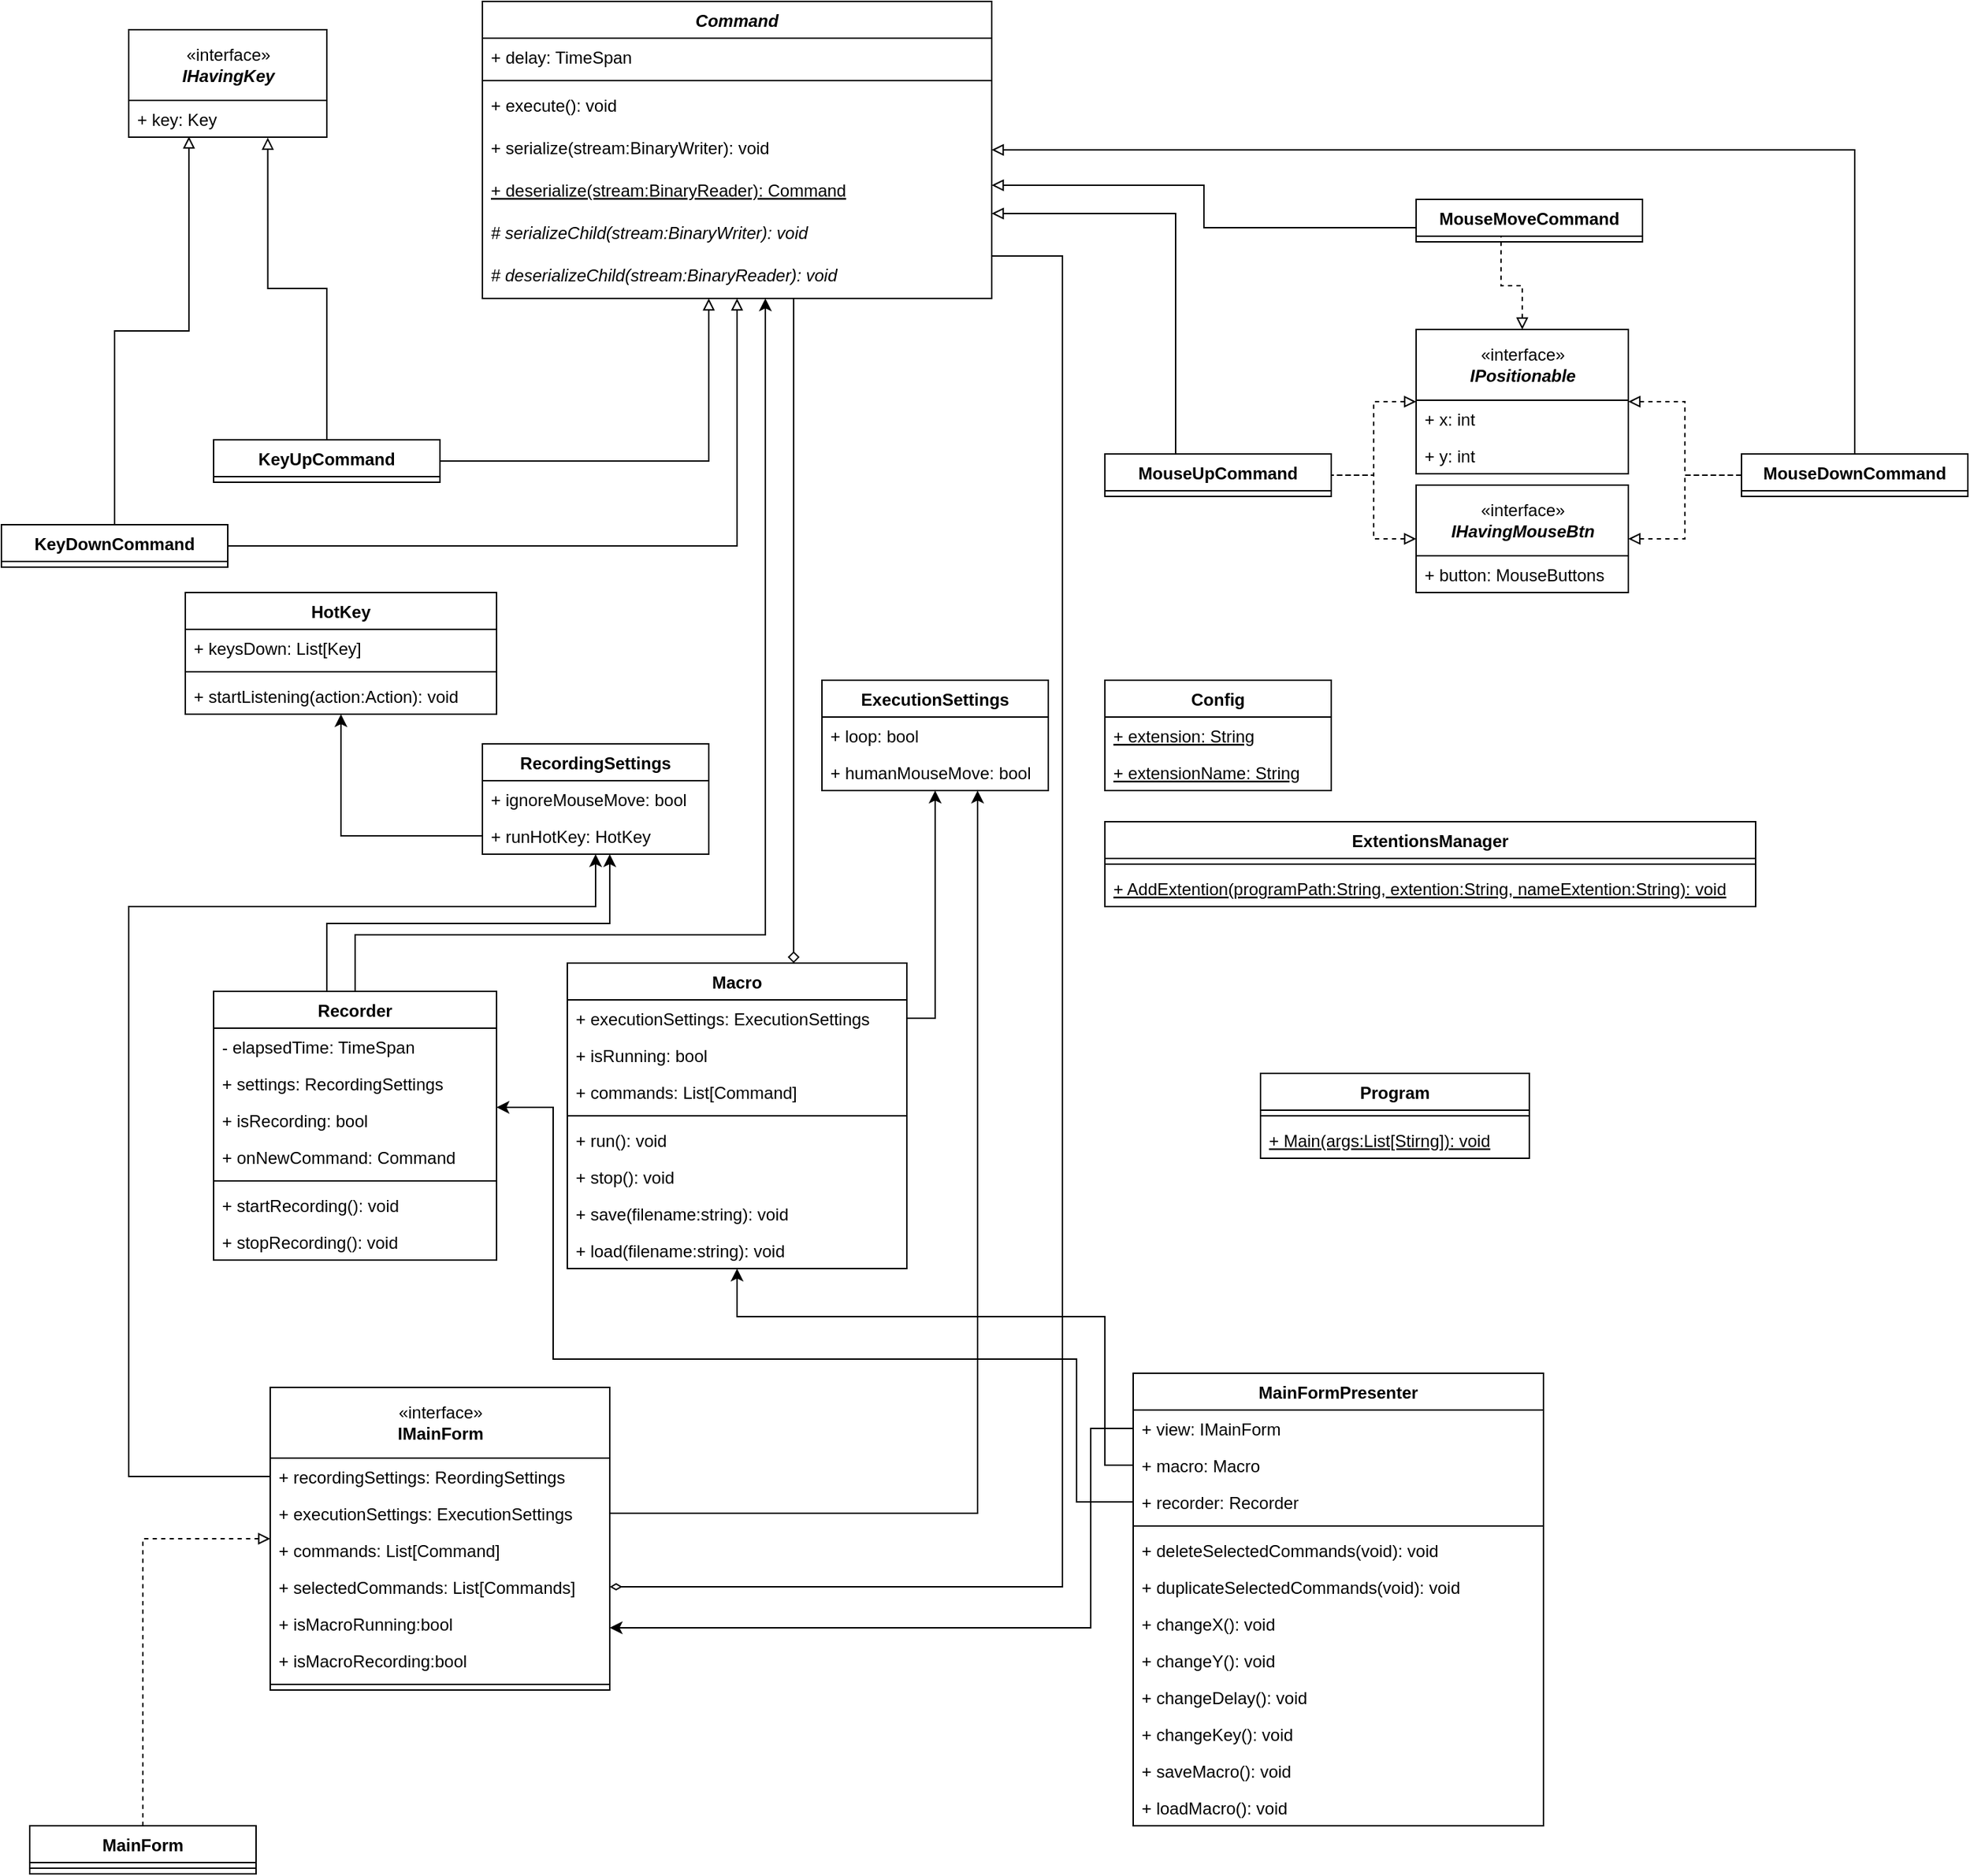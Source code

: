 <mxfile version="14.7.8" type="device"><diagram id="C5RBs43oDa-KdzZeNtuy" name="Page-1"><mxGraphModel dx="1185" dy="662" grid="1" gridSize="10" guides="1" tooltips="1" connect="1" arrows="1" fold="1" page="1" pageScale="1" pageWidth="827" pageHeight="1169" math="0" shadow="0"><root><mxCell id="WIyWlLk6GJQsqaUBKTNV-0"/><mxCell id="WIyWlLk6GJQsqaUBKTNV-1" parent="WIyWlLk6GJQsqaUBKTNV-0"/><mxCell id="6KdbGVqrF4dpMTzRZzRr-2" value="" style="edgeStyle=orthogonalEdgeStyle;rounded=0;orthogonalLoop=1;jettySize=auto;html=1;" parent="WIyWlLk6GJQsqaUBKTNV-1" edge="1"><mxGeometry relative="1" as="geometry"><mxPoint x="415" y="430" as="sourcePoint"/></mxGeometry></mxCell><mxCell id="6KdbGVqrF4dpMTzRZzRr-4" value="" style="edgeStyle=orthogonalEdgeStyle;rounded=0;orthogonalLoop=1;jettySize=auto;html=1;" parent="WIyWlLk6GJQsqaUBKTNV-1" edge="1"><mxGeometry relative="1" as="geometry"><mxPoint x="415" y="560" as="sourcePoint"/></mxGeometry></mxCell><mxCell id="6KdbGVqrF4dpMTzRZzRr-82" style="edgeStyle=orthogonalEdgeStyle;rounded=0;orthogonalLoop=1;jettySize=auto;html=1;startArrow=block;startFill=0;endArrow=none;endFill=0;" parent="WIyWlLk6GJQsqaUBKTNV-1" source="6KdbGVqrF4dpMTzRZzRr-5" target="6KdbGVqrF4dpMTzRZzRr-52" edge="1"><mxGeometry relative="1" as="geometry"/></mxCell><mxCell id="6KdbGVqrF4dpMTzRZzRr-83" style="edgeStyle=orthogonalEdgeStyle;rounded=0;orthogonalLoop=1;jettySize=auto;html=1;startArrow=block;startFill=0;endArrow=none;endFill=0;" parent="WIyWlLk6GJQsqaUBKTNV-1" source="6KdbGVqrF4dpMTzRZzRr-5" target="6KdbGVqrF4dpMTzRZzRr-53" edge="1"><mxGeometry relative="1" as="geometry"><Array as="points"><mxPoint x="870" y="210"/></Array></mxGeometry></mxCell><mxCell id="6KdbGVqrF4dpMTzRZzRr-85" style="edgeStyle=orthogonalEdgeStyle;rounded=0;orthogonalLoop=1;jettySize=auto;html=1;entryX=0.5;entryY=0.667;entryDx=0;entryDy=0;entryPerimeter=0;startArrow=block;startFill=0;endArrow=none;endFill=0;" parent="WIyWlLk6GJQsqaUBKTNV-1" source="6KdbGVqrF4dpMTzRZzRr-5" target="6KdbGVqrF4dpMTzRZzRr-54" edge="1"><mxGeometry relative="1" as="geometry"><Array as="points"><mxPoint x="890" y="190"/><mxPoint x="890" y="220"/></Array></mxGeometry></mxCell><mxCell id="6KdbGVqrF4dpMTzRZzRr-156" style="edgeStyle=orthogonalEdgeStyle;rounded=0;orthogonalLoop=1;jettySize=auto;html=1;startArrow=classic;startFill=1;endArrow=none;endFill=0;" parent="WIyWlLk6GJQsqaUBKTNV-1" source="6KdbGVqrF4dpMTzRZzRr-5" target="6KdbGVqrF4dpMTzRZzRr-93" edge="1"><mxGeometry relative="1" as="geometry"><Array as="points"><mxPoint x="580" y="720"/></Array></mxGeometry></mxCell><mxCell id="6KdbGVqrF4dpMTzRZzRr-5" value="Command" style="swimlane;fontStyle=3;align=center;verticalAlign=top;childLayout=stackLayout;horizontal=1;startSize=26;horizontalStack=0;resizeParent=1;resizeParentMax=0;resizeLast=0;collapsible=1;marginBottom=0;" parent="WIyWlLk6GJQsqaUBKTNV-1" vertex="1"><mxGeometry x="380" y="60" width="360" height="210" as="geometry"><mxRectangle x="414" y="130" width="90" height="26" as="alternateBounds"/></mxGeometry></mxCell><mxCell id="6KdbGVqrF4dpMTzRZzRr-6" value="+ delay: TimeSpan" style="text;strokeColor=none;fillColor=none;align=left;verticalAlign=top;spacingLeft=4;spacingRight=4;overflow=hidden;rotatable=0;points=[[0,0.5],[1,0.5]];portConstraint=eastwest;" parent="6KdbGVqrF4dpMTzRZzRr-5" vertex="1"><mxGeometry y="26" width="360" height="26" as="geometry"/></mxCell><mxCell id="6KdbGVqrF4dpMTzRZzRr-7" value="" style="line;strokeWidth=1;fillColor=none;align=left;verticalAlign=middle;spacingTop=-1;spacingLeft=3;spacingRight=3;rotatable=0;labelPosition=right;points=[];portConstraint=eastwest;" parent="6KdbGVqrF4dpMTzRZzRr-5" vertex="1"><mxGeometry y="52" width="360" height="8" as="geometry"/></mxCell><mxCell id="6KdbGVqrF4dpMTzRZzRr-10" value="+ execute(): void" style="text;align=left;verticalAlign=top;spacingLeft=4;spacingRight=4;overflow=hidden;rotatable=0;points=[[0,0.5],[1,0.5]];portConstraint=eastwest;fontStyle=0;" parent="6KdbGVqrF4dpMTzRZzRr-5" vertex="1"><mxGeometry y="60" width="360" height="30" as="geometry"/></mxCell><mxCell id="6KdbGVqrF4dpMTzRZzRr-11" value="+ serialize(stream:BinaryWriter): void&#10;" style="text;align=left;verticalAlign=top;spacingLeft=4;spacingRight=4;overflow=hidden;rotatable=0;points=[[0,0.5],[1,0.5]];portConstraint=eastwest;fontStyle=0;" parent="6KdbGVqrF4dpMTzRZzRr-5" vertex="1"><mxGeometry y="90" width="360" height="30" as="geometry"/></mxCell><mxCell id="6KdbGVqrF4dpMTzRZzRr-8" value="+ deserialize(stream:BinaryReader): Command" style="text;align=left;verticalAlign=top;spacingLeft=4;spacingRight=4;overflow=hidden;rotatable=0;points=[[0,0.5],[1,0.5]];portConstraint=eastwest;fontStyle=4;" parent="6KdbGVqrF4dpMTzRZzRr-5" vertex="1"><mxGeometry y="120" width="360" height="30" as="geometry"/></mxCell><mxCell id="6KdbGVqrF4dpMTzRZzRr-15" value="# serializeChild(stream:BinaryWriter): void&#10;" style="text;align=left;verticalAlign=top;spacingLeft=4;spacingRight=4;overflow=hidden;rotatable=0;points=[[0,0.5],[1,0.5]];portConstraint=eastwest;fontStyle=2;" parent="6KdbGVqrF4dpMTzRZzRr-5" vertex="1"><mxGeometry y="150" width="360" height="30" as="geometry"/></mxCell><mxCell id="6KdbGVqrF4dpMTzRZzRr-16" value="# deserializeChild(stream:BinaryReader): void&#10;" style="text;align=left;verticalAlign=top;spacingLeft=4;spacingRight=4;overflow=hidden;rotatable=0;points=[[0,0.5],[1,0.5]];portConstraint=eastwest;fontStyle=2;" parent="6KdbGVqrF4dpMTzRZzRr-5" vertex="1"><mxGeometry y="180" width="360" height="30" as="geometry"/></mxCell><mxCell id="6KdbGVqrF4dpMTzRZzRr-77" style="edgeStyle=orthogonalEdgeStyle;rounded=0;orthogonalLoop=1;jettySize=auto;html=1;endArrow=none;endFill=0;startArrow=block;startFill=0;dashed=1;" parent="WIyWlLk6GJQsqaUBKTNV-1" source="6KdbGVqrF4dpMTzRZzRr-25" target="6KdbGVqrF4dpMTzRZzRr-52" edge="1"><mxGeometry relative="1" as="geometry"/></mxCell><mxCell id="6KdbGVqrF4dpMTzRZzRr-78" style="edgeStyle=orthogonalEdgeStyle;rounded=0;orthogonalLoop=1;jettySize=auto;html=1;startArrow=block;startFill=0;endArrow=none;endFill=0;dashed=1;" parent="WIyWlLk6GJQsqaUBKTNV-1" source="6KdbGVqrF4dpMTzRZzRr-25" target="6KdbGVqrF4dpMTzRZzRr-53" edge="1"><mxGeometry relative="1" as="geometry"/></mxCell><mxCell id="6KdbGVqrF4dpMTzRZzRr-79" style="edgeStyle=orthogonalEdgeStyle;rounded=0;orthogonalLoop=1;jettySize=auto;html=1;entryX=0.375;entryY=0.333;entryDx=0;entryDy=0;entryPerimeter=0;startArrow=block;startFill=0;endArrow=none;endFill=0;dashed=1;" parent="WIyWlLk6GJQsqaUBKTNV-1" source="6KdbGVqrF4dpMTzRZzRr-25" target="6KdbGVqrF4dpMTzRZzRr-54" edge="1"><mxGeometry relative="1" as="geometry"/></mxCell><mxCell id="6KdbGVqrF4dpMTzRZzRr-25" value="" style="swimlane;fontStyle=0;childLayout=stackLayout;horizontal=1;startSize=0;fillColor=none;horizontalStack=0;resizeParent=1;resizeParentMax=0;resizeLast=0;collapsible=1;marginBottom=0;strokeColor=#000000;" parent="WIyWlLk6GJQsqaUBKTNV-1" vertex="1"><mxGeometry x="1040" y="292" width="150" height="102" as="geometry"/></mxCell><mxCell id="6KdbGVqrF4dpMTzRZzRr-18" value="«interface»&lt;br&gt;&lt;b&gt;&lt;i&gt;IPositionable&lt;/i&gt;&lt;/b&gt;" style="html=1;strokeColor=#000000;direction=west;" parent="6KdbGVqrF4dpMTzRZzRr-25" vertex="1"><mxGeometry width="150" height="50" as="geometry"/></mxCell><mxCell id="6KdbGVqrF4dpMTzRZzRr-26" value="+ x: int" style="text;strokeColor=none;fillColor=none;align=left;verticalAlign=top;spacingLeft=4;spacingRight=4;overflow=hidden;rotatable=0;points=[[0,0.5],[1,0.5]];portConstraint=eastwest;" parent="6KdbGVqrF4dpMTzRZzRr-25" vertex="1"><mxGeometry y="50" width="150" height="26" as="geometry"/></mxCell><mxCell id="6KdbGVqrF4dpMTzRZzRr-27" value="+ y: int" style="text;strokeColor=none;fillColor=none;align=left;verticalAlign=top;spacingLeft=4;spacingRight=4;overflow=hidden;rotatable=0;points=[[0,0.5],[1,0.5]];portConstraint=eastwest;" parent="6KdbGVqrF4dpMTzRZzRr-25" vertex="1"><mxGeometry y="76" width="150" height="26" as="geometry"/></mxCell><mxCell id="6KdbGVqrF4dpMTzRZzRr-59" style="edgeStyle=orthogonalEdgeStyle;rounded=0;orthogonalLoop=1;jettySize=auto;html=1;entryX=0.304;entryY=0.981;entryDx=0;entryDy=0;entryPerimeter=0;endArrow=block;endFill=0;" parent="WIyWlLk6GJQsqaUBKTNV-1" source="6KdbGVqrF4dpMTzRZzRr-35" target="6KdbGVqrF4dpMTzRZzRr-45" edge="1"><mxGeometry relative="1" as="geometry"/></mxCell><mxCell id="6KdbGVqrF4dpMTzRZzRr-63" style="edgeStyle=orthogonalEdgeStyle;rounded=0;orthogonalLoop=1;jettySize=auto;html=1;endArrow=block;endFill=0;" parent="WIyWlLk6GJQsqaUBKTNV-1" source="6KdbGVqrF4dpMTzRZzRr-35" target="6KdbGVqrF4dpMTzRZzRr-5" edge="1"><mxGeometry relative="1" as="geometry"/></mxCell><mxCell id="6KdbGVqrF4dpMTzRZzRr-35" value="KeyDownCommand" style="swimlane;fontStyle=1;align=center;verticalAlign=top;childLayout=stackLayout;horizontal=1;startSize=26;horizontalStack=0;resizeParent=1;resizeParentMax=0;resizeLast=0;collapsible=1;marginBottom=0;strokeColor=#000000;" parent="WIyWlLk6GJQsqaUBKTNV-1" vertex="1"><mxGeometry x="40" y="430" width="160" height="30" as="geometry"/></mxCell><mxCell id="6KdbGVqrF4dpMTzRZzRr-43" value="" style="swimlane;fontStyle=0;childLayout=stackLayout;horizontal=1;startSize=0;fillColor=none;horizontalStack=0;resizeParent=1;resizeParentMax=0;resizeLast=0;collapsible=1;marginBottom=0;strokeColor=#000000;" parent="WIyWlLk6GJQsqaUBKTNV-1" vertex="1"><mxGeometry x="130" y="80" width="140" height="76" as="geometry"/></mxCell><mxCell id="6KdbGVqrF4dpMTzRZzRr-44" value="«interface»&lt;br&gt;&lt;b&gt;&lt;i&gt;IHavingKey&lt;/i&gt;&lt;/b&gt;" style="html=1;strokeColor=#000000;direction=west;" parent="6KdbGVqrF4dpMTzRZzRr-43" vertex="1"><mxGeometry width="140" height="50" as="geometry"/></mxCell><mxCell id="6KdbGVqrF4dpMTzRZzRr-45" value="+ key: Key" style="text;strokeColor=none;fillColor=none;align=left;verticalAlign=top;spacingLeft=4;spacingRight=4;overflow=hidden;rotatable=0;points=[[0,0.5],[1,0.5]];portConstraint=eastwest;" parent="6KdbGVqrF4dpMTzRZzRr-43" vertex="1"><mxGeometry y="50" width="140" height="26" as="geometry"/></mxCell><mxCell id="6KdbGVqrF4dpMTzRZzRr-80" style="edgeStyle=orthogonalEdgeStyle;rounded=0;orthogonalLoop=1;jettySize=auto;html=1;startArrow=block;startFill=0;endArrow=none;endFill=0;dashed=1;" parent="WIyWlLk6GJQsqaUBKTNV-1" source="6KdbGVqrF4dpMTzRZzRr-47" target="6KdbGVqrF4dpMTzRZzRr-52" edge="1"><mxGeometry relative="1" as="geometry"/></mxCell><mxCell id="6KdbGVqrF4dpMTzRZzRr-81" style="edgeStyle=orthogonalEdgeStyle;rounded=0;orthogonalLoop=1;jettySize=auto;html=1;startArrow=block;startFill=0;endArrow=none;endFill=0;dashed=1;" parent="WIyWlLk6GJQsqaUBKTNV-1" source="6KdbGVqrF4dpMTzRZzRr-47" target="6KdbGVqrF4dpMTzRZzRr-53" edge="1"><mxGeometry relative="1" as="geometry"/></mxCell><mxCell id="6KdbGVqrF4dpMTzRZzRr-47" value="" style="swimlane;fontStyle=0;childLayout=stackLayout;horizontal=1;startSize=0;fillColor=none;horizontalStack=0;resizeParent=1;resizeParentMax=0;resizeLast=0;collapsible=1;marginBottom=0;strokeColor=#000000;" parent="WIyWlLk6GJQsqaUBKTNV-1" vertex="1"><mxGeometry x="1040" y="402" width="150" height="76" as="geometry"/></mxCell><mxCell id="6KdbGVqrF4dpMTzRZzRr-48" value="«interface»&lt;br&gt;&lt;b&gt;&lt;i&gt;IHavingMouseBtn&lt;/i&gt;&lt;/b&gt;" style="html=1;strokeColor=#000000;direction=west;" parent="6KdbGVqrF4dpMTzRZzRr-47" vertex="1"><mxGeometry width="150" height="50" as="geometry"/></mxCell><mxCell id="6KdbGVqrF4dpMTzRZzRr-49" value="+ button: MouseButtons" style="text;strokeColor=none;fillColor=none;align=left;verticalAlign=top;spacingLeft=4;spacingRight=4;overflow=hidden;rotatable=0;points=[[0,0.5],[1,0.5]];portConstraint=eastwest;" parent="6KdbGVqrF4dpMTzRZzRr-47" vertex="1"><mxGeometry y="50" width="150" height="26" as="geometry"/></mxCell><mxCell id="6KdbGVqrF4dpMTzRZzRr-60" style="edgeStyle=orthogonalEdgeStyle;rounded=0;orthogonalLoop=1;jettySize=auto;html=1;entryX=0.702;entryY=1.013;entryDx=0;entryDy=0;entryPerimeter=0;endArrow=block;endFill=0;" parent="WIyWlLk6GJQsqaUBKTNV-1" source="6KdbGVqrF4dpMTzRZzRr-51" target="6KdbGVqrF4dpMTzRZzRr-45" edge="1"><mxGeometry relative="1" as="geometry"/></mxCell><mxCell id="6KdbGVqrF4dpMTzRZzRr-66" style="edgeStyle=orthogonalEdgeStyle;rounded=0;orthogonalLoop=1;jettySize=auto;html=1;endArrow=block;endFill=0;" parent="WIyWlLk6GJQsqaUBKTNV-1" source="6KdbGVqrF4dpMTzRZzRr-51" target="6KdbGVqrF4dpMTzRZzRr-5" edge="1"><mxGeometry relative="1" as="geometry"><Array as="points"><mxPoint x="540" y="385"/></Array></mxGeometry></mxCell><mxCell id="6KdbGVqrF4dpMTzRZzRr-51" value="KeyUpCommand" style="swimlane;fontStyle=1;align=center;verticalAlign=top;childLayout=stackLayout;horizontal=1;startSize=26;horizontalStack=0;resizeParent=1;resizeParentMax=0;resizeLast=0;collapsible=1;marginBottom=0;strokeColor=#000000;" parent="WIyWlLk6GJQsqaUBKTNV-1" vertex="1"><mxGeometry x="190" y="370" width="160" height="30" as="geometry"/></mxCell><mxCell id="6KdbGVqrF4dpMTzRZzRr-52" value="MouseDownCommand" style="swimlane;fontStyle=1;align=center;verticalAlign=top;childLayout=stackLayout;horizontal=1;startSize=26;horizontalStack=0;resizeParent=1;resizeParentMax=0;resizeLast=0;collapsible=1;marginBottom=0;strokeColor=#000000;" parent="WIyWlLk6GJQsqaUBKTNV-1" vertex="1"><mxGeometry x="1270" y="380" width="160" height="30" as="geometry"/></mxCell><mxCell id="6KdbGVqrF4dpMTzRZzRr-53" value="MouseUpCommand" style="swimlane;fontStyle=1;align=center;verticalAlign=top;childLayout=stackLayout;horizontal=1;startSize=26;horizontalStack=0;resizeParent=1;resizeParentMax=0;resizeLast=0;collapsible=1;marginBottom=0;strokeColor=#000000;" parent="WIyWlLk6GJQsqaUBKTNV-1" vertex="1"><mxGeometry x="820" y="380" width="160" height="30" as="geometry"/></mxCell><mxCell id="6KdbGVqrF4dpMTzRZzRr-54" value="MouseMoveCommand" style="swimlane;fontStyle=1;align=center;verticalAlign=top;childLayout=stackLayout;horizontal=1;startSize=26;horizontalStack=0;resizeParent=1;resizeParentMax=0;resizeLast=0;collapsible=1;marginBottom=0;strokeColor=#000000;" parent="WIyWlLk6GJQsqaUBKTNV-1" vertex="1"><mxGeometry x="1040" y="200" width="160" height="30" as="geometry"/></mxCell><mxCell id="6KdbGVqrF4dpMTzRZzRr-88" value="Config" style="swimlane;fontStyle=1;align=center;verticalAlign=top;childLayout=stackLayout;horizontal=1;startSize=26;horizontalStack=0;resizeParent=1;resizeParentMax=0;resizeLast=0;collapsible=1;marginBottom=0;strokeColor=#000000;" parent="WIyWlLk6GJQsqaUBKTNV-1" vertex="1"><mxGeometry x="820" y="540" width="160" height="78" as="geometry"/></mxCell><mxCell id="6KdbGVqrF4dpMTzRZzRr-89" value="+ extension: String" style="text;strokeColor=none;fillColor=none;align=left;verticalAlign=top;spacingLeft=4;spacingRight=4;overflow=hidden;rotatable=0;points=[[0,0.5],[1,0.5]];portConstraint=eastwest;fontStyle=4" parent="6KdbGVqrF4dpMTzRZzRr-88" vertex="1"><mxGeometry y="26" width="160" height="26" as="geometry"/></mxCell><mxCell id="6KdbGVqrF4dpMTzRZzRr-92" value="+ extensionName: String" style="text;strokeColor=none;fillColor=none;align=left;verticalAlign=top;spacingLeft=4;spacingRight=4;overflow=hidden;rotatable=0;points=[[0,0.5],[1,0.5]];portConstraint=eastwest;fontStyle=4" parent="6KdbGVqrF4dpMTzRZzRr-88" vertex="1"><mxGeometry y="52" width="160" height="26" as="geometry"/></mxCell><mxCell id="6KdbGVqrF4dpMTzRZzRr-180" style="edgeStyle=orthogonalEdgeStyle;rounded=0;orthogonalLoop=1;jettySize=auto;html=1;startArrow=classic;startFill=1;endArrow=none;endFill=0;" parent="WIyWlLk6GJQsqaUBKTNV-1" source="6KdbGVqrF4dpMTzRZzRr-93" target="6KdbGVqrF4dpMTzRZzRr-164" edge="1"><mxGeometry relative="1" as="geometry"><Array as="points"><mxPoint x="430" y="842"/><mxPoint x="430" y="1020"/><mxPoint x="800" y="1020"/><mxPoint x="800" y="1121"/></Array></mxGeometry></mxCell><mxCell id="xk-bgpCxaHUrJXyvDb_8-1" style="edgeStyle=orthogonalEdgeStyle;rounded=0;orthogonalLoop=1;jettySize=auto;html=1;" edge="1" parent="WIyWlLk6GJQsqaUBKTNV-1" source="6KdbGVqrF4dpMTzRZzRr-93" target="6KdbGVqrF4dpMTzRZzRr-98"><mxGeometry relative="1" as="geometry"><Array as="points"><mxPoint x="270" y="712"/><mxPoint x="470" y="712"/></Array></mxGeometry></mxCell><mxCell id="6KdbGVqrF4dpMTzRZzRr-93" value="Recorder" style="swimlane;fontStyle=1;align=center;verticalAlign=top;childLayout=stackLayout;horizontal=1;startSize=26;horizontalStack=0;resizeParent=1;resizeParentMax=0;resizeLast=0;collapsible=1;marginBottom=0;strokeColor=#000000;" parent="WIyWlLk6GJQsqaUBKTNV-1" vertex="1"><mxGeometry x="190" y="760" width="200" height="190" as="geometry"/></mxCell><mxCell id="6KdbGVqrF4dpMTzRZzRr-106" value="- elapsedTime: TimeSpan" style="text;strokeColor=none;fillColor=none;align=left;verticalAlign=top;spacingLeft=4;spacingRight=4;overflow=hidden;rotatable=0;points=[[0,0.5],[1,0.5]];portConstraint=eastwest;" parent="6KdbGVqrF4dpMTzRZzRr-93" vertex="1"><mxGeometry y="26" width="200" height="26" as="geometry"/></mxCell><mxCell id="xk-bgpCxaHUrJXyvDb_8-0" value="+ settings: RecordingSettings" style="text;strokeColor=none;fillColor=none;align=left;verticalAlign=top;spacingLeft=4;spacingRight=4;overflow=hidden;rotatable=0;points=[[0,0.5],[1,0.5]];portConstraint=eastwest;" vertex="1" parent="6KdbGVqrF4dpMTzRZzRr-93"><mxGeometry y="52" width="200" height="26" as="geometry"/></mxCell><mxCell id="6KdbGVqrF4dpMTzRZzRr-94" value="+ isRecording: bool" style="text;strokeColor=none;fillColor=none;align=left;verticalAlign=top;spacingLeft=4;spacingRight=4;overflow=hidden;rotatable=0;points=[[0,0.5],[1,0.5]];portConstraint=eastwest;" parent="6KdbGVqrF4dpMTzRZzRr-93" vertex="1"><mxGeometry y="78" width="200" height="26" as="geometry"/></mxCell><mxCell id="6KdbGVqrF4dpMTzRZzRr-105" value="+ onNewCommand: Command" style="text;strokeColor=none;fillColor=none;align=left;verticalAlign=top;spacingLeft=4;spacingRight=4;overflow=hidden;rotatable=0;points=[[0,0.5],[1,0.5]];portConstraint=eastwest;" parent="6KdbGVqrF4dpMTzRZzRr-93" vertex="1"><mxGeometry y="104" width="200" height="26" as="geometry"/></mxCell><mxCell id="6KdbGVqrF4dpMTzRZzRr-95" value="" style="line;strokeWidth=1;fillColor=none;align=left;verticalAlign=middle;spacingTop=-1;spacingLeft=3;spacingRight=3;rotatable=0;labelPosition=right;points=[];portConstraint=eastwest;" parent="6KdbGVqrF4dpMTzRZzRr-93" vertex="1"><mxGeometry y="130" width="200" height="8" as="geometry"/></mxCell><mxCell id="6KdbGVqrF4dpMTzRZzRr-96" value="+ startRecording(): void" style="text;strokeColor=none;fillColor=none;align=left;verticalAlign=top;spacingLeft=4;spacingRight=4;overflow=hidden;rotatable=0;points=[[0,0.5],[1,0.5]];portConstraint=eastwest;" parent="6KdbGVqrF4dpMTzRZzRr-93" vertex="1"><mxGeometry y="138" width="200" height="26" as="geometry"/></mxCell><mxCell id="6KdbGVqrF4dpMTzRZzRr-97" value="+ stopRecording(): void" style="text;strokeColor=none;fillColor=none;align=left;verticalAlign=top;spacingLeft=4;spacingRight=4;overflow=hidden;rotatable=0;points=[[0,0.5],[1,0.5]];portConstraint=eastwest;" parent="6KdbGVqrF4dpMTzRZzRr-93" vertex="1"><mxGeometry y="164" width="200" height="26" as="geometry"/></mxCell><mxCell id="6KdbGVqrF4dpMTzRZzRr-98" value="RecordingSettings" style="swimlane;fontStyle=1;align=center;verticalAlign=top;childLayout=stackLayout;horizontal=1;startSize=26;horizontalStack=0;resizeParent=1;resizeParentMax=0;resizeLast=0;collapsible=1;marginBottom=0;strokeColor=#000000;" parent="WIyWlLk6GJQsqaUBKTNV-1" vertex="1"><mxGeometry x="380" y="585" width="160" height="78" as="geometry"/></mxCell><mxCell id="6KdbGVqrF4dpMTzRZzRr-99" value="+ ignoreMouseMove: bool" style="text;strokeColor=none;fillColor=none;align=left;verticalAlign=top;spacingLeft=4;spacingRight=4;overflow=hidden;rotatable=0;points=[[0,0.5],[1,0.5]];portConstraint=eastwest;" parent="6KdbGVqrF4dpMTzRZzRr-98" vertex="1"><mxGeometry y="26" width="160" height="26" as="geometry"/></mxCell><mxCell id="6KdbGVqrF4dpMTzRZzRr-107" value="+ runHotKey: HotKey" style="text;strokeColor=none;fillColor=none;align=left;verticalAlign=top;spacingLeft=4;spacingRight=4;overflow=hidden;rotatable=0;points=[[0,0.5],[1,0.5]];portConstraint=eastwest;" parent="6KdbGVqrF4dpMTzRZzRr-98" vertex="1"><mxGeometry y="52" width="160" height="26" as="geometry"/></mxCell><mxCell id="6KdbGVqrF4dpMTzRZzRr-102" value="ExecutionSettings" style="swimlane;fontStyle=1;align=center;verticalAlign=top;childLayout=stackLayout;horizontal=1;startSize=26;horizontalStack=0;resizeParent=1;resizeParentMax=0;resizeLast=0;collapsible=1;marginBottom=0;strokeColor=#000000;" parent="WIyWlLk6GJQsqaUBKTNV-1" vertex="1"><mxGeometry x="620" y="540" width="160" height="78" as="geometry"/></mxCell><mxCell id="6KdbGVqrF4dpMTzRZzRr-103" value="+ loop: bool" style="text;strokeColor=none;fillColor=none;align=left;verticalAlign=top;spacingLeft=4;spacingRight=4;overflow=hidden;rotatable=0;points=[[0,0.5],[1,0.5]];portConstraint=eastwest;" parent="6KdbGVqrF4dpMTzRZzRr-102" vertex="1"><mxGeometry y="26" width="160" height="26" as="geometry"/></mxCell><mxCell id="6KdbGVqrF4dpMTzRZzRr-104" value="+ humanMouseMove: bool" style="text;strokeColor=none;fillColor=none;align=left;verticalAlign=top;spacingLeft=4;spacingRight=4;overflow=hidden;rotatable=0;points=[[0,0.5],[1,0.5]];portConstraint=eastwest;" parent="6KdbGVqrF4dpMTzRZzRr-102" vertex="1"><mxGeometry y="52" width="160" height="26" as="geometry"/></mxCell><mxCell id="6KdbGVqrF4dpMTzRZzRr-108" value="HotKey" style="swimlane;fontStyle=1;align=center;verticalAlign=top;childLayout=stackLayout;horizontal=1;startSize=26;horizontalStack=0;resizeParent=1;resizeParentMax=0;resizeLast=0;collapsible=1;marginBottom=0;strokeColor=#000000;" parent="WIyWlLk6GJQsqaUBKTNV-1" vertex="1"><mxGeometry x="170" y="478" width="220" height="86" as="geometry"/></mxCell><mxCell id="6KdbGVqrF4dpMTzRZzRr-109" value="+ keysDown: List[Key]" style="text;strokeColor=none;fillColor=none;align=left;verticalAlign=top;spacingLeft=4;spacingRight=4;overflow=hidden;rotatable=0;points=[[0,0.5],[1,0.5]];portConstraint=eastwest;" parent="6KdbGVqrF4dpMTzRZzRr-108" vertex="1"><mxGeometry y="26" width="220" height="26" as="geometry"/></mxCell><mxCell id="6KdbGVqrF4dpMTzRZzRr-121" value="" style="line;strokeWidth=1;fillColor=none;align=left;verticalAlign=middle;spacingTop=-1;spacingLeft=3;spacingRight=3;rotatable=0;labelPosition=right;points=[];portConstraint=eastwest;" parent="6KdbGVqrF4dpMTzRZzRr-108" vertex="1"><mxGeometry y="52" width="220" height="8" as="geometry"/></mxCell><mxCell id="6KdbGVqrF4dpMTzRZzRr-122" value="+ startListening(action:Action): void" style="text;strokeColor=none;fillColor=none;align=left;verticalAlign=top;spacingLeft=4;spacingRight=4;overflow=hidden;rotatable=0;points=[[0,0.5],[1,0.5]];portConstraint=eastwest;" parent="6KdbGVqrF4dpMTzRZzRr-108" vertex="1"><mxGeometry y="60" width="220" height="26" as="geometry"/></mxCell><mxCell id="6KdbGVqrF4dpMTzRZzRr-112" style="edgeStyle=orthogonalEdgeStyle;rounded=0;orthogonalLoop=1;jettySize=auto;html=1;startArrow=none;startFill=0;endArrow=classic;endFill=1;" parent="WIyWlLk6GJQsqaUBKTNV-1" source="6KdbGVqrF4dpMTzRZzRr-107" target="6KdbGVqrF4dpMTzRZzRr-108" edge="1"><mxGeometry relative="1" as="geometry"/></mxCell><mxCell id="6KdbGVqrF4dpMTzRZzRr-113" value="Program" style="swimlane;fontStyle=1;align=center;verticalAlign=top;childLayout=stackLayout;horizontal=1;startSize=26;horizontalStack=0;resizeParent=1;resizeParentMax=0;resizeLast=0;collapsible=1;marginBottom=0;strokeColor=#000000;" parent="WIyWlLk6GJQsqaUBKTNV-1" vertex="1"><mxGeometry x="930" y="818" width="190" height="60" as="geometry"/></mxCell><mxCell id="6KdbGVqrF4dpMTzRZzRr-115" value="" style="line;strokeWidth=1;fillColor=none;align=left;verticalAlign=middle;spacingTop=-1;spacingLeft=3;spacingRight=3;rotatable=0;labelPosition=right;points=[];portConstraint=eastwest;" parent="6KdbGVqrF4dpMTzRZzRr-113" vertex="1"><mxGeometry y="26" width="190" height="8" as="geometry"/></mxCell><mxCell id="6KdbGVqrF4dpMTzRZzRr-116" value="+ Main(args:List[Stirng]): void" style="text;strokeColor=none;fillColor=none;align=left;verticalAlign=top;spacingLeft=4;spacingRight=4;overflow=hidden;rotatable=0;points=[[0,0.5],[1,0.5]];portConstraint=eastwest;fontStyle=4" parent="6KdbGVqrF4dpMTzRZzRr-113" vertex="1"><mxGeometry y="34" width="190" height="26" as="geometry"/></mxCell><mxCell id="6KdbGVqrF4dpMTzRZzRr-117" value="ExtentionsManager" style="swimlane;fontStyle=1;align=center;verticalAlign=top;childLayout=stackLayout;horizontal=1;startSize=26;horizontalStack=0;resizeParent=1;resizeParentMax=0;resizeLast=0;collapsible=1;marginBottom=0;strokeColor=#000000;" parent="WIyWlLk6GJQsqaUBKTNV-1" vertex="1"><mxGeometry x="820" y="640" width="460" height="60" as="geometry"/></mxCell><mxCell id="6KdbGVqrF4dpMTzRZzRr-118" value="" style="line;strokeWidth=1;fillColor=none;align=left;verticalAlign=middle;spacingTop=-1;spacingLeft=3;spacingRight=3;rotatable=0;labelPosition=right;points=[];portConstraint=eastwest;" parent="6KdbGVqrF4dpMTzRZzRr-117" vertex="1"><mxGeometry y="26" width="460" height="8" as="geometry"/></mxCell><mxCell id="6KdbGVqrF4dpMTzRZzRr-119" value="+ AddExtention(programPath:String, extention:String, nameExtention:String): void" style="text;strokeColor=none;fillColor=none;align=left;verticalAlign=top;spacingLeft=4;spacingRight=4;overflow=hidden;rotatable=0;points=[[0,0.5],[1,0.5]];portConstraint=eastwest;fontStyle=4" parent="6KdbGVqrF4dpMTzRZzRr-117" vertex="1"><mxGeometry y="34" width="460" height="26" as="geometry"/></mxCell><mxCell id="6KdbGVqrF4dpMTzRZzRr-142" style="edgeStyle=orthogonalEdgeStyle;rounded=0;orthogonalLoop=1;jettySize=auto;html=1;startArrow=diamond;startFill=0;endArrow=none;endFill=0;" parent="WIyWlLk6GJQsqaUBKTNV-1" source="6KdbGVqrF4dpMTzRZzRr-123" target="6KdbGVqrF4dpMTzRZzRr-5" edge="1"><mxGeometry relative="1" as="geometry"><Array as="points"><mxPoint x="600" y="510"/><mxPoint x="600" y="510"/></Array></mxGeometry></mxCell><mxCell id="6KdbGVqrF4dpMTzRZzRr-179" style="edgeStyle=orthogonalEdgeStyle;rounded=0;orthogonalLoop=1;jettySize=auto;html=1;startArrow=classic;startFill=1;endArrow=none;endFill=0;" parent="WIyWlLk6GJQsqaUBKTNV-1" source="6KdbGVqrF4dpMTzRZzRr-123" target="6KdbGVqrF4dpMTzRZzRr-163" edge="1"><mxGeometry relative="1" as="geometry"><Array as="points"><mxPoint x="560" y="990"/><mxPoint x="820" y="990"/><mxPoint x="820" y="1095"/></Array></mxGeometry></mxCell><mxCell id="6KdbGVqrF4dpMTzRZzRr-123" value="Macro" style="swimlane;fontStyle=1;align=center;verticalAlign=top;childLayout=stackLayout;horizontal=1;startSize=26;horizontalStack=0;resizeParent=1;resizeParentMax=0;resizeLast=0;collapsible=1;marginBottom=0;strokeColor=#000000;" parent="WIyWlLk6GJQsqaUBKTNV-1" vertex="1"><mxGeometry x="440" y="740" width="240" height="216" as="geometry"/></mxCell><mxCell id="6KdbGVqrF4dpMTzRZzRr-124" value="+ executionSettings: ExecutionSettings" style="text;strokeColor=none;fillColor=none;align=left;verticalAlign=top;spacingLeft=4;spacingRight=4;overflow=hidden;rotatable=0;points=[[0,0.5],[1,0.5]];portConstraint=eastwest;" parent="6KdbGVqrF4dpMTzRZzRr-123" vertex="1"><mxGeometry y="26" width="240" height="26" as="geometry"/></mxCell><mxCell id="6KdbGVqrF4dpMTzRZzRr-125" value="+ isRunning: bool" style="text;strokeColor=none;fillColor=none;align=left;verticalAlign=top;spacingLeft=4;spacingRight=4;overflow=hidden;rotatable=0;points=[[0,0.5],[1,0.5]];portConstraint=eastwest;" parent="6KdbGVqrF4dpMTzRZzRr-123" vertex="1"><mxGeometry y="52" width="240" height="26" as="geometry"/></mxCell><mxCell id="6KdbGVqrF4dpMTzRZzRr-141" value="+ commands: List[Command]" style="text;strokeColor=none;fillColor=none;align=left;verticalAlign=top;spacingLeft=4;spacingRight=4;overflow=hidden;rotatable=0;points=[[0,0.5],[1,0.5]];portConstraint=eastwest;" parent="6KdbGVqrF4dpMTzRZzRr-123" vertex="1"><mxGeometry y="78" width="240" height="26" as="geometry"/></mxCell><mxCell id="6KdbGVqrF4dpMTzRZzRr-127" value="" style="line;strokeWidth=1;fillColor=none;align=left;verticalAlign=middle;spacingTop=-1;spacingLeft=3;spacingRight=3;rotatable=0;labelPosition=right;points=[];portConstraint=eastwest;" parent="6KdbGVqrF4dpMTzRZzRr-123" vertex="1"><mxGeometry y="104" width="240" height="8" as="geometry"/></mxCell><mxCell id="6KdbGVqrF4dpMTzRZzRr-128" value="+ run(): void" style="text;strokeColor=none;fillColor=none;align=left;verticalAlign=top;spacingLeft=4;spacingRight=4;overflow=hidden;rotatable=0;points=[[0,0.5],[1,0.5]];portConstraint=eastwest;" parent="6KdbGVqrF4dpMTzRZzRr-123" vertex="1"><mxGeometry y="112" width="240" height="26" as="geometry"/></mxCell><mxCell id="6KdbGVqrF4dpMTzRZzRr-132" value="+ stop(): void" style="text;strokeColor=none;fillColor=none;align=left;verticalAlign=top;spacingLeft=4;spacingRight=4;overflow=hidden;rotatable=0;points=[[0,0.5],[1,0.5]];portConstraint=eastwest;" parent="6KdbGVqrF4dpMTzRZzRr-123" vertex="1"><mxGeometry y="138" width="240" height="26" as="geometry"/></mxCell><mxCell id="6KdbGVqrF4dpMTzRZzRr-129" value="+ save(filename:string): void" style="text;strokeColor=none;fillColor=none;align=left;verticalAlign=top;spacingLeft=4;spacingRight=4;overflow=hidden;rotatable=0;points=[[0,0.5],[1,0.5]];portConstraint=eastwest;" parent="6KdbGVqrF4dpMTzRZzRr-123" vertex="1"><mxGeometry y="164" width="240" height="26" as="geometry"/></mxCell><mxCell id="6KdbGVqrF4dpMTzRZzRr-131" value="+ load(filename:string): void" style="text;strokeColor=none;fillColor=none;align=left;verticalAlign=top;spacingLeft=4;spacingRight=4;overflow=hidden;rotatable=0;points=[[0,0.5],[1,0.5]];portConstraint=eastwest;" parent="6KdbGVqrF4dpMTzRZzRr-123" vertex="1"><mxGeometry y="190" width="240" height="26" as="geometry"/></mxCell><mxCell id="6KdbGVqrF4dpMTzRZzRr-130" style="edgeStyle=orthogonalEdgeStyle;rounded=0;orthogonalLoop=1;jettySize=auto;html=1;startArrow=none;startFill=0;endArrow=classic;endFill=1;" parent="WIyWlLk6GJQsqaUBKTNV-1" source="6KdbGVqrF4dpMTzRZzRr-124" target="6KdbGVqrF4dpMTzRZzRr-102" edge="1"><mxGeometry relative="1" as="geometry"/></mxCell><mxCell id="6KdbGVqrF4dpMTzRZzRr-149" style="edgeStyle=orthogonalEdgeStyle;rounded=0;orthogonalLoop=1;jettySize=auto;html=1;startArrow=block;startFill=0;endArrow=none;endFill=0;dashed=1;" parent="WIyWlLk6GJQsqaUBKTNV-1" source="6KdbGVqrF4dpMTzRZzRr-133" target="6KdbGVqrF4dpMTzRZzRr-143" edge="1"><mxGeometry relative="1" as="geometry"/></mxCell><mxCell id="6KdbGVqrF4dpMTzRZzRr-177" style="edgeStyle=orthogonalEdgeStyle;rounded=0;orthogonalLoop=1;jettySize=auto;html=1;startArrow=classic;startFill=1;endArrow=none;endFill=0;" parent="WIyWlLk6GJQsqaUBKTNV-1" source="6KdbGVqrF4dpMTzRZzRr-133" target="6KdbGVqrF4dpMTzRZzRr-138" edge="1"><mxGeometry relative="1" as="geometry"><Array as="points"><mxPoint x="810" y="1210"/><mxPoint x="810" y="1069"/></Array></mxGeometry></mxCell><mxCell id="6KdbGVqrF4dpMTzRZzRr-133" value="IMainForm" style="swimlane;fontStyle=1;align=center;verticalAlign=top;childLayout=stackLayout;horizontal=1;startSize=0;horizontalStack=0;resizeParent=1;resizeParentMax=0;resizeLast=0;collapsible=1;marginBottom=0;strokeColor=#000000;" parent="WIyWlLk6GJQsqaUBKTNV-1" vertex="1"><mxGeometry x="230" y="1040" width="240" height="214" as="geometry"/></mxCell><mxCell id="6KdbGVqrF4dpMTzRZzRr-147" value="«interface»&lt;br&gt;&lt;b&gt;IMainForm&lt;/b&gt;" style="html=1;strokeColor=#000000;" parent="6KdbGVqrF4dpMTzRZzRr-133" vertex="1"><mxGeometry width="240" height="50" as="geometry"/></mxCell><mxCell id="6KdbGVqrF4dpMTzRZzRr-150" value="+ recordingSettings: ReordingSettings" style="text;strokeColor=none;fillColor=none;align=left;verticalAlign=top;spacingLeft=4;spacingRight=4;overflow=hidden;rotatable=0;points=[[0,0.5],[1,0.5]];portConstraint=eastwest;" parent="6KdbGVqrF4dpMTzRZzRr-133" vertex="1"><mxGeometry y="50" width="240" height="26" as="geometry"/></mxCell><mxCell id="6KdbGVqrF4dpMTzRZzRr-154" value="+ executionSettings: ExecutionSettings" style="text;strokeColor=none;fillColor=none;align=left;verticalAlign=top;spacingLeft=4;spacingRight=4;overflow=hidden;rotatable=0;points=[[0,0.5],[1,0.5]];portConstraint=eastwest;" parent="6KdbGVqrF4dpMTzRZzRr-133" vertex="1"><mxGeometry y="76" width="240" height="26" as="geometry"/></mxCell><mxCell id="6KdbGVqrF4dpMTzRZzRr-134" value="+ commands: List[Command]" style="text;strokeColor=none;fillColor=none;align=left;verticalAlign=top;spacingLeft=4;spacingRight=4;overflow=hidden;rotatable=0;points=[[0,0.5],[1,0.5]];portConstraint=eastwest;" parent="6KdbGVqrF4dpMTzRZzRr-133" vertex="1"><mxGeometry y="102" width="240" height="26" as="geometry"/></mxCell><mxCell id="6KdbGVqrF4dpMTzRZzRr-151" value="+ selectedCommands: List[Commands]" style="text;strokeColor=none;fillColor=none;align=left;verticalAlign=top;spacingLeft=4;spacingRight=4;overflow=hidden;rotatable=0;points=[[0,0.5],[1,0.5]];portConstraint=eastwest;" parent="6KdbGVqrF4dpMTzRZzRr-133" vertex="1"><mxGeometry y="128" width="240" height="26" as="geometry"/></mxCell><mxCell id="6KdbGVqrF4dpMTzRZzRr-152" value="+ isMacroRunning:bool " style="text;strokeColor=none;fillColor=none;align=left;verticalAlign=top;spacingLeft=4;spacingRight=4;overflow=hidden;rotatable=0;points=[[0,0.5],[1,0.5]];portConstraint=eastwest;" parent="6KdbGVqrF4dpMTzRZzRr-133" vertex="1"><mxGeometry y="154" width="240" height="26" as="geometry"/></mxCell><mxCell id="6KdbGVqrF4dpMTzRZzRr-153" value="+ isMacroRecording:bool " style="text;strokeColor=none;fillColor=none;align=left;verticalAlign=top;spacingLeft=4;spacingRight=4;overflow=hidden;rotatable=0;points=[[0,0.5],[1,0.5]];portConstraint=eastwest;" parent="6KdbGVqrF4dpMTzRZzRr-133" vertex="1"><mxGeometry y="180" width="240" height="26" as="geometry"/></mxCell><mxCell id="6KdbGVqrF4dpMTzRZzRr-173" value="" style="line;strokeWidth=1;fillColor=none;align=left;verticalAlign=middle;spacingTop=-1;spacingLeft=3;spacingRight=3;rotatable=0;labelPosition=right;points=[];portConstraint=eastwest;" parent="6KdbGVqrF4dpMTzRZzRr-133" vertex="1"><mxGeometry y="206" width="240" height="8" as="geometry"/></mxCell><mxCell id="6KdbGVqrF4dpMTzRZzRr-137" value="MainFormPresenter" style="swimlane;fontStyle=1;align=center;verticalAlign=top;childLayout=stackLayout;horizontal=1;startSize=26;horizontalStack=0;resizeParent=1;resizeParentMax=0;resizeLast=0;collapsible=1;marginBottom=0;strokeColor=#000000;" parent="WIyWlLk6GJQsqaUBKTNV-1" vertex="1"><mxGeometry x="840" y="1030" width="290" height="320" as="geometry"/></mxCell><mxCell id="6KdbGVqrF4dpMTzRZzRr-138" value="+ view: IMainForm" style="text;strokeColor=none;fillColor=none;align=left;verticalAlign=top;spacingLeft=4;spacingRight=4;overflow=hidden;rotatable=0;points=[[0,0.5],[1,0.5]];portConstraint=eastwest;" parent="6KdbGVqrF4dpMTzRZzRr-137" vertex="1"><mxGeometry y="26" width="290" height="26" as="geometry"/></mxCell><mxCell id="6KdbGVqrF4dpMTzRZzRr-163" value="+ macro: Macro" style="text;strokeColor=none;fillColor=none;align=left;verticalAlign=top;spacingLeft=4;spacingRight=4;overflow=hidden;rotatable=0;points=[[0,0.5],[1,0.5]];portConstraint=eastwest;" parent="6KdbGVqrF4dpMTzRZzRr-137" vertex="1"><mxGeometry y="52" width="290" height="26" as="geometry"/></mxCell><mxCell id="6KdbGVqrF4dpMTzRZzRr-164" value="+ recorder: Recorder" style="text;strokeColor=none;fillColor=none;align=left;verticalAlign=top;spacingLeft=4;spacingRight=4;overflow=hidden;rotatable=0;points=[[0,0.5],[1,0.5]];portConstraint=eastwest;" parent="6KdbGVqrF4dpMTzRZzRr-137" vertex="1"><mxGeometry y="78" width="290" height="26" as="geometry"/></mxCell><mxCell id="6KdbGVqrF4dpMTzRZzRr-139" value="" style="line;strokeWidth=1;fillColor=none;align=left;verticalAlign=middle;spacingTop=-1;spacingLeft=3;spacingRight=3;rotatable=0;labelPosition=right;points=[];portConstraint=eastwest;" parent="6KdbGVqrF4dpMTzRZzRr-137" vertex="1"><mxGeometry y="104" width="290" height="8" as="geometry"/></mxCell><mxCell id="6KdbGVqrF4dpMTzRZzRr-140" value="+ deleteSelectedCommands(void): void" style="text;strokeColor=none;fillColor=none;align=left;verticalAlign=top;spacingLeft=4;spacingRight=4;overflow=hidden;rotatable=0;points=[[0,0.5],[1,0.5]];portConstraint=eastwest;" parent="6KdbGVqrF4dpMTzRZzRr-137" vertex="1"><mxGeometry y="112" width="290" height="26" as="geometry"/></mxCell><mxCell id="6KdbGVqrF4dpMTzRZzRr-165" value="+ duplicateSelectedCommands(void): void" style="text;strokeColor=none;fillColor=none;align=left;verticalAlign=top;spacingLeft=4;spacingRight=4;overflow=hidden;rotatable=0;points=[[0,0.5],[1,0.5]];portConstraint=eastwest;" parent="6KdbGVqrF4dpMTzRZzRr-137" vertex="1"><mxGeometry y="138" width="290" height="26" as="geometry"/></mxCell><mxCell id="6KdbGVqrF4dpMTzRZzRr-166" value="+ changeX(): void" style="text;strokeColor=none;fillColor=none;align=left;verticalAlign=top;spacingLeft=4;spacingRight=4;overflow=hidden;rotatable=0;points=[[0,0.5],[1,0.5]];portConstraint=eastwest;" parent="6KdbGVqrF4dpMTzRZzRr-137" vertex="1"><mxGeometry y="164" width="290" height="26" as="geometry"/></mxCell><mxCell id="6KdbGVqrF4dpMTzRZzRr-167" value="+ changeY(): void" style="text;strokeColor=none;fillColor=none;align=left;verticalAlign=top;spacingLeft=4;spacingRight=4;overflow=hidden;rotatable=0;points=[[0,0.5],[1,0.5]];portConstraint=eastwest;" parent="6KdbGVqrF4dpMTzRZzRr-137" vertex="1"><mxGeometry y="190" width="290" height="26" as="geometry"/></mxCell><mxCell id="6KdbGVqrF4dpMTzRZzRr-168" value="+ changeDelay(): void" style="text;strokeColor=none;fillColor=none;align=left;verticalAlign=top;spacingLeft=4;spacingRight=4;overflow=hidden;rotatable=0;points=[[0,0.5],[1,0.5]];portConstraint=eastwest;" parent="6KdbGVqrF4dpMTzRZzRr-137" vertex="1"><mxGeometry y="216" width="290" height="26" as="geometry"/></mxCell><mxCell id="6KdbGVqrF4dpMTzRZzRr-169" value="+ changeKey(): void" style="text;strokeColor=none;fillColor=none;align=left;verticalAlign=top;spacingLeft=4;spacingRight=4;overflow=hidden;rotatable=0;points=[[0,0.5],[1,0.5]];portConstraint=eastwest;" parent="6KdbGVqrF4dpMTzRZzRr-137" vertex="1"><mxGeometry y="242" width="290" height="26" as="geometry"/></mxCell><mxCell id="6KdbGVqrF4dpMTzRZzRr-170" value="+ saveMacro(): void" style="text;strokeColor=none;fillColor=none;align=left;verticalAlign=top;spacingLeft=4;spacingRight=4;overflow=hidden;rotatable=0;points=[[0,0.5],[1,0.5]];portConstraint=eastwest;" parent="6KdbGVqrF4dpMTzRZzRr-137" vertex="1"><mxGeometry y="268" width="290" height="26" as="geometry"/></mxCell><mxCell id="6KdbGVqrF4dpMTzRZzRr-171" value="+ loadMacro(): void" style="text;strokeColor=none;fillColor=none;align=left;verticalAlign=top;spacingLeft=4;spacingRight=4;overflow=hidden;rotatable=0;points=[[0,0.5],[1,0.5]];portConstraint=eastwest;" parent="6KdbGVqrF4dpMTzRZzRr-137" vertex="1"><mxGeometry y="294" width="290" height="26" as="geometry"/></mxCell><mxCell id="6KdbGVqrF4dpMTzRZzRr-143" value="MainForm" style="swimlane;fontStyle=1;align=center;verticalAlign=top;childLayout=stackLayout;horizontal=1;startSize=26;horizontalStack=0;resizeParent=1;resizeParentMax=0;resizeLast=0;collapsible=1;marginBottom=0;strokeColor=#000000;" parent="WIyWlLk6GJQsqaUBKTNV-1" vertex="1"><mxGeometry x="60" y="1350" width="160" height="34" as="geometry"/></mxCell><mxCell id="6KdbGVqrF4dpMTzRZzRr-145" value="" style="line;strokeWidth=1;fillColor=none;align=left;verticalAlign=middle;spacingTop=-1;spacingLeft=3;spacingRight=3;rotatable=0;labelPosition=right;points=[];portConstraint=eastwest;" parent="6KdbGVqrF4dpMTzRZzRr-143" vertex="1"><mxGeometry y="26" width="160" height="8" as="geometry"/></mxCell><mxCell id="6KdbGVqrF4dpMTzRZzRr-160" style="edgeStyle=orthogonalEdgeStyle;rounded=0;orthogonalLoop=1;jettySize=auto;html=1;startArrow=none;startFill=0;endArrow=classic;endFill=1;" parent="WIyWlLk6GJQsqaUBKTNV-1" source="6KdbGVqrF4dpMTzRZzRr-150" target="6KdbGVqrF4dpMTzRZzRr-98" edge="1"><mxGeometry relative="1" as="geometry"><Array as="points"><mxPoint x="130" y="1103"/><mxPoint x="130" y="700"/><mxPoint x="460" y="700"/></Array></mxGeometry></mxCell><mxCell id="6KdbGVqrF4dpMTzRZzRr-161" style="edgeStyle=orthogonalEdgeStyle;rounded=0;orthogonalLoop=1;jettySize=auto;html=1;startArrow=none;startFill=0;endArrow=classic;endFill=1;" parent="WIyWlLk6GJQsqaUBKTNV-1" source="6KdbGVqrF4dpMTzRZzRr-154" target="6KdbGVqrF4dpMTzRZzRr-102" edge="1"><mxGeometry relative="1" as="geometry"><Array as="points"><mxPoint x="730" y="1129"/></Array></mxGeometry></mxCell><mxCell id="6KdbGVqrF4dpMTzRZzRr-162" style="edgeStyle=orthogonalEdgeStyle;rounded=0;orthogonalLoop=1;jettySize=auto;html=1;startArrow=diamondThin;startFill=0;endArrow=none;endFill=0;" parent="WIyWlLk6GJQsqaUBKTNV-1" source="6KdbGVqrF4dpMTzRZzRr-151" target="6KdbGVqrF4dpMTzRZzRr-5" edge="1"><mxGeometry relative="1" as="geometry"><Array as="points"><mxPoint x="790" y="1181"/><mxPoint x="790" y="240"/></Array></mxGeometry></mxCell></root></mxGraphModel></diagram></mxfile>